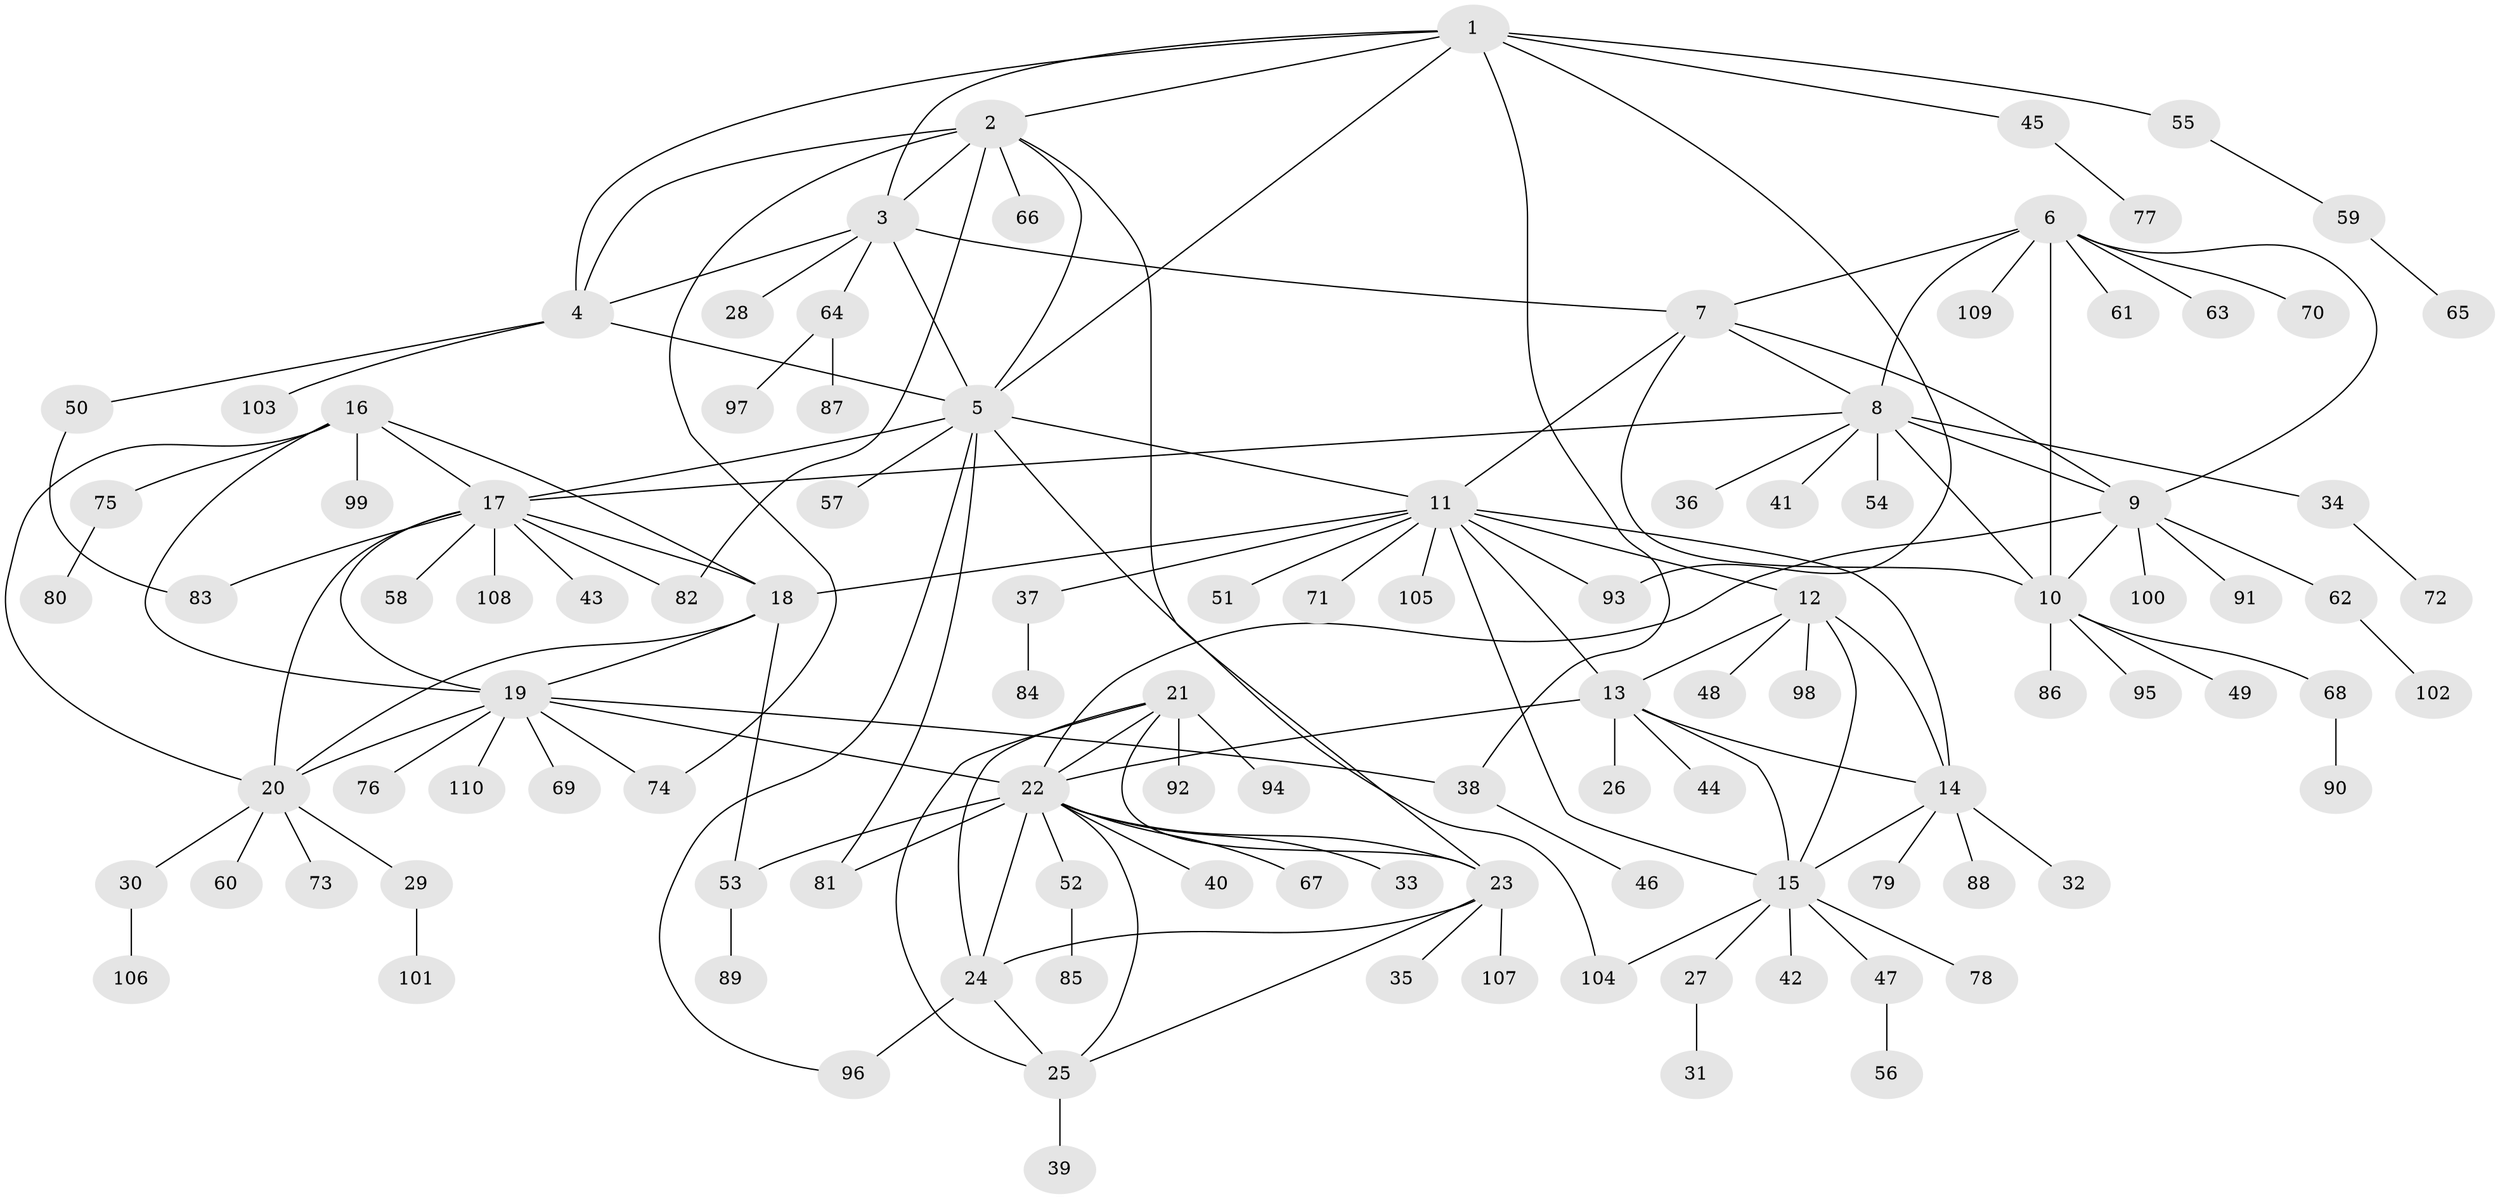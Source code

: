 // coarse degree distribution, {6: 0.05128205128205128, 5: 0.05128205128205128, 8: 0.038461538461538464, 1: 0.5384615384615384, 10: 0.038461538461538464, 7: 0.07692307692307693, 2: 0.1794871794871795, 9: 0.02564102564102564}
// Generated by graph-tools (version 1.1) at 2025/37/03/04/25 23:37:48]
// undirected, 110 vertices, 154 edges
graph export_dot {
  node [color=gray90,style=filled];
  1;
  2;
  3;
  4;
  5;
  6;
  7;
  8;
  9;
  10;
  11;
  12;
  13;
  14;
  15;
  16;
  17;
  18;
  19;
  20;
  21;
  22;
  23;
  24;
  25;
  26;
  27;
  28;
  29;
  30;
  31;
  32;
  33;
  34;
  35;
  36;
  37;
  38;
  39;
  40;
  41;
  42;
  43;
  44;
  45;
  46;
  47;
  48;
  49;
  50;
  51;
  52;
  53;
  54;
  55;
  56;
  57;
  58;
  59;
  60;
  61;
  62;
  63;
  64;
  65;
  66;
  67;
  68;
  69;
  70;
  71;
  72;
  73;
  74;
  75;
  76;
  77;
  78;
  79;
  80;
  81;
  82;
  83;
  84;
  85;
  86;
  87;
  88;
  89;
  90;
  91;
  92;
  93;
  94;
  95;
  96;
  97;
  98;
  99;
  100;
  101;
  102;
  103;
  104;
  105;
  106;
  107;
  108;
  109;
  110;
  1 -- 2;
  1 -- 3;
  1 -- 4;
  1 -- 5;
  1 -- 38;
  1 -- 45;
  1 -- 55;
  1 -- 93;
  2 -- 3;
  2 -- 4;
  2 -- 5;
  2 -- 23;
  2 -- 66;
  2 -- 74;
  2 -- 82;
  3 -- 4;
  3 -- 5;
  3 -- 7;
  3 -- 28;
  3 -- 64;
  4 -- 5;
  4 -- 50;
  4 -- 103;
  5 -- 11;
  5 -- 17;
  5 -- 57;
  5 -- 81;
  5 -- 96;
  5 -- 104;
  6 -- 7;
  6 -- 8;
  6 -- 9;
  6 -- 10;
  6 -- 61;
  6 -- 63;
  6 -- 70;
  6 -- 109;
  7 -- 8;
  7 -- 9;
  7 -- 10;
  7 -- 11;
  8 -- 9;
  8 -- 10;
  8 -- 17;
  8 -- 34;
  8 -- 36;
  8 -- 41;
  8 -- 54;
  9 -- 10;
  9 -- 22;
  9 -- 62;
  9 -- 91;
  9 -- 100;
  10 -- 49;
  10 -- 68;
  10 -- 86;
  10 -- 95;
  11 -- 12;
  11 -- 13;
  11 -- 14;
  11 -- 15;
  11 -- 18;
  11 -- 37;
  11 -- 51;
  11 -- 71;
  11 -- 93;
  11 -- 105;
  12 -- 13;
  12 -- 14;
  12 -- 15;
  12 -- 48;
  12 -- 98;
  13 -- 14;
  13 -- 15;
  13 -- 22;
  13 -- 26;
  13 -- 44;
  14 -- 15;
  14 -- 32;
  14 -- 79;
  14 -- 88;
  15 -- 27;
  15 -- 42;
  15 -- 47;
  15 -- 78;
  15 -- 104;
  16 -- 17;
  16 -- 18;
  16 -- 19;
  16 -- 20;
  16 -- 75;
  16 -- 99;
  17 -- 18;
  17 -- 19;
  17 -- 20;
  17 -- 43;
  17 -- 58;
  17 -- 82;
  17 -- 83;
  17 -- 108;
  18 -- 19;
  18 -- 20;
  18 -- 53;
  19 -- 20;
  19 -- 22;
  19 -- 38;
  19 -- 69;
  19 -- 74;
  19 -- 76;
  19 -- 110;
  20 -- 29;
  20 -- 30;
  20 -- 60;
  20 -- 73;
  21 -- 22;
  21 -- 23;
  21 -- 24;
  21 -- 25;
  21 -- 92;
  21 -- 94;
  22 -- 23;
  22 -- 24;
  22 -- 25;
  22 -- 33;
  22 -- 40;
  22 -- 52;
  22 -- 53;
  22 -- 67;
  22 -- 81;
  23 -- 24;
  23 -- 25;
  23 -- 35;
  23 -- 107;
  24 -- 25;
  24 -- 96;
  25 -- 39;
  27 -- 31;
  29 -- 101;
  30 -- 106;
  34 -- 72;
  37 -- 84;
  38 -- 46;
  45 -- 77;
  47 -- 56;
  50 -- 83;
  52 -- 85;
  53 -- 89;
  55 -- 59;
  59 -- 65;
  62 -- 102;
  64 -- 87;
  64 -- 97;
  68 -- 90;
  75 -- 80;
}
